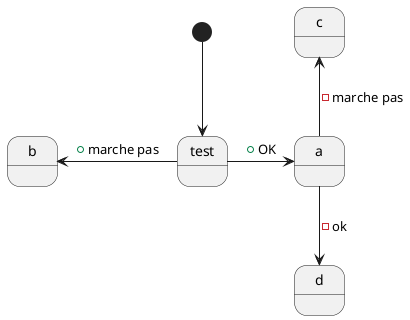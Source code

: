 {
  "sha1": "qewmugt9d2bjs6a46qen0093vkstvwx",
  "insertion": {
    "when": "2024-06-04T17:28:42.359Z",
    "url": "https://forum.plantuml.net/15352/private-public-indicators-are-always-present-state-diagramm",
    "user": "plantuml@gmail.com"
  }
}
@startuml
[*] --> test
test -> a : +OK
test -left-> b : +marche pas
a -up-> c : -marche pas
a --> d : -ok
@enduml
